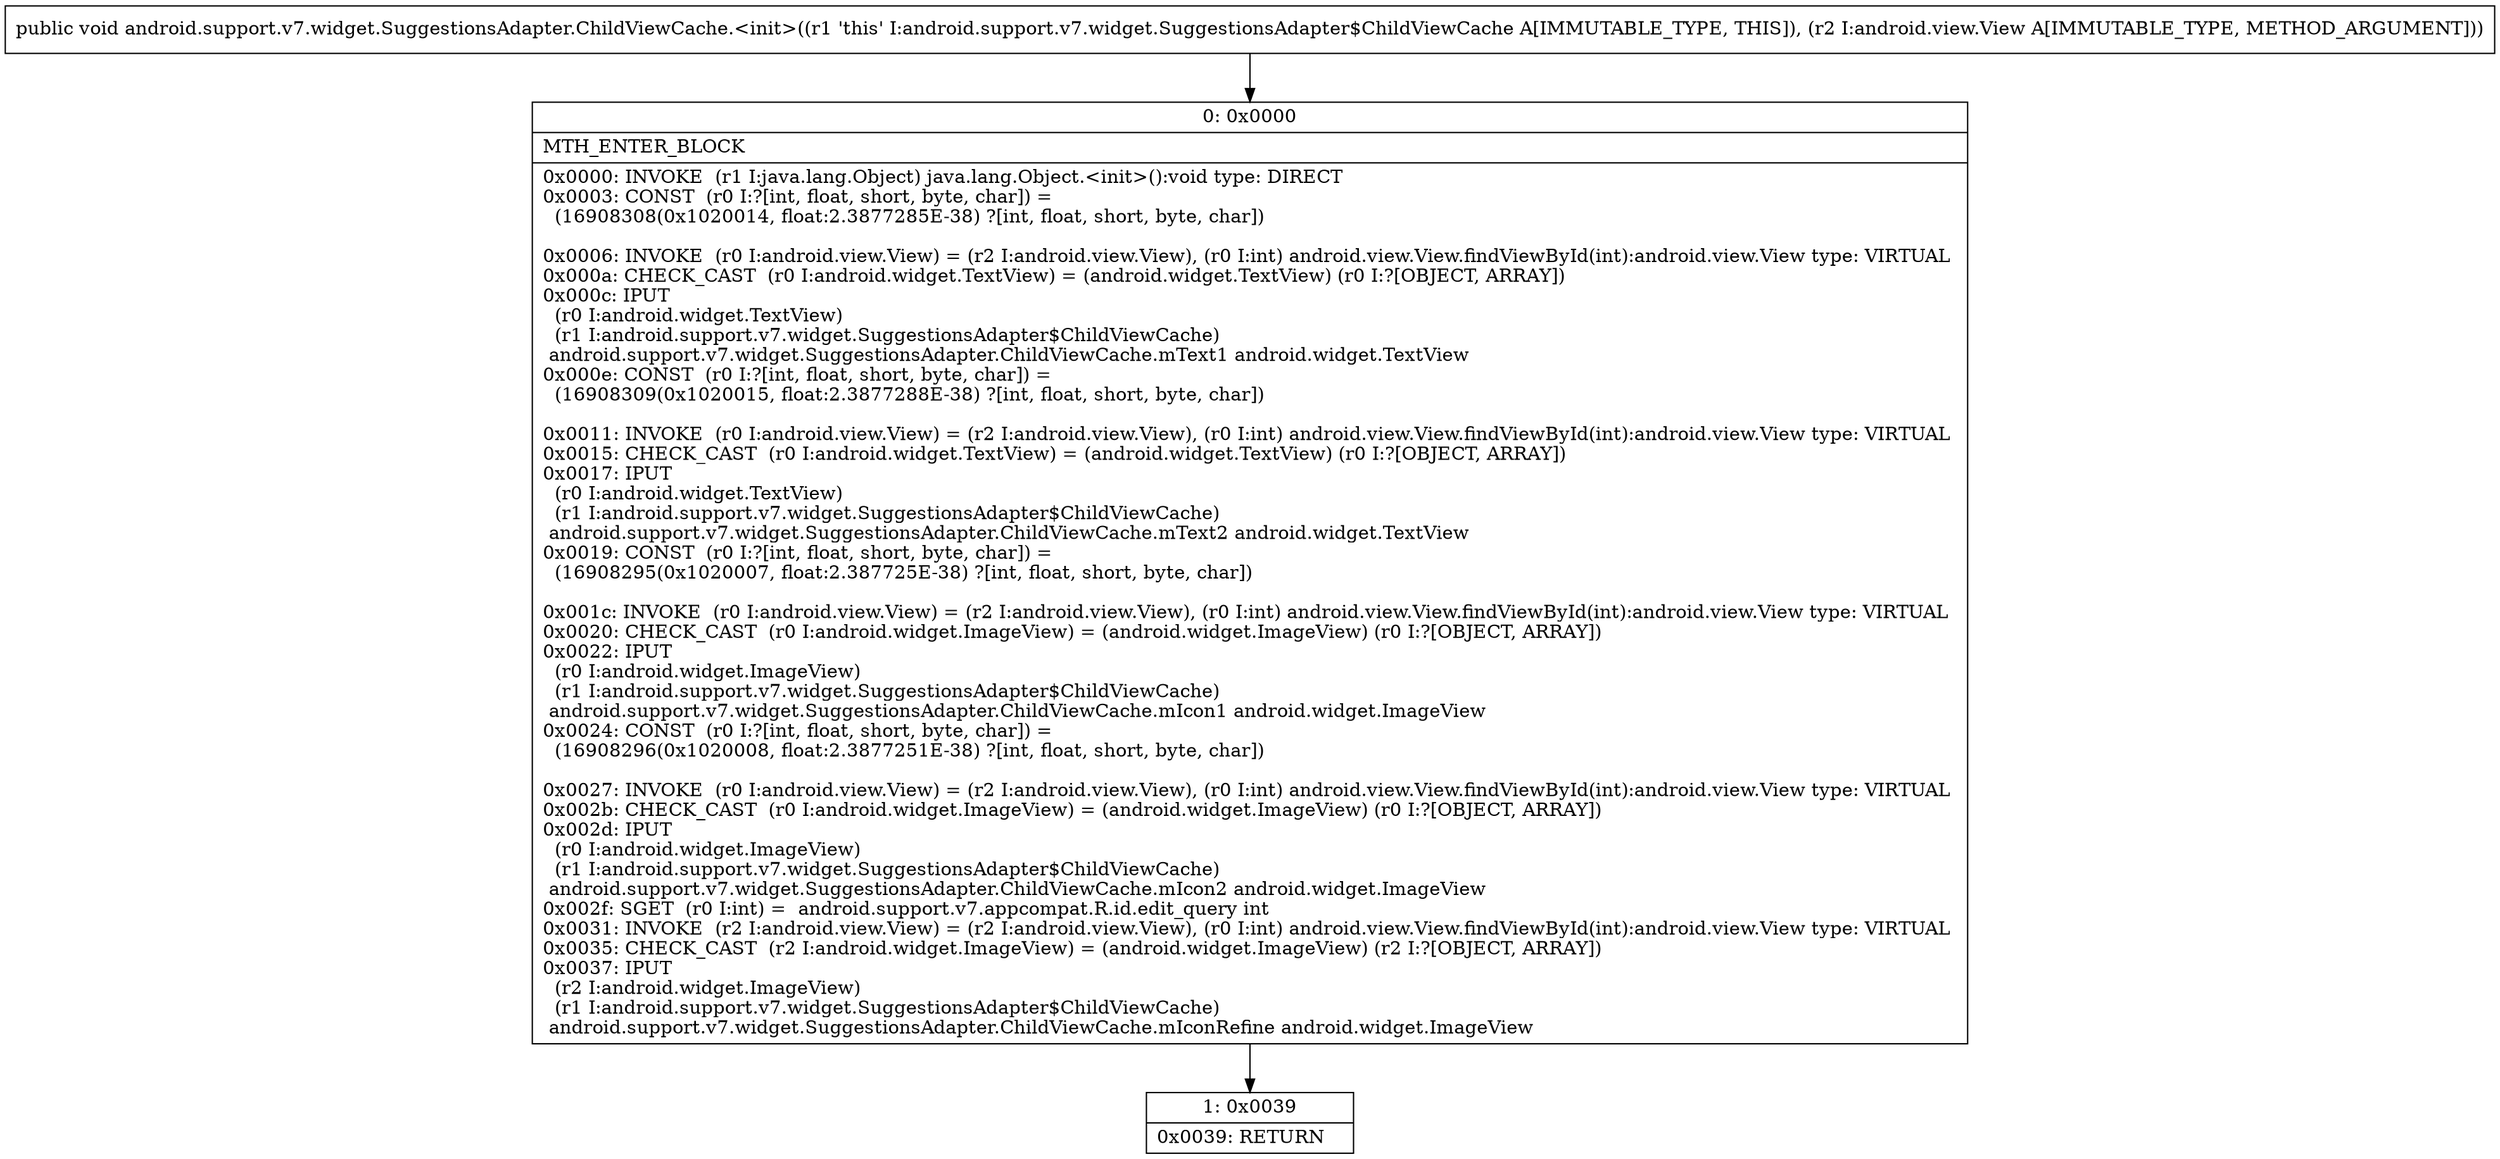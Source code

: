 digraph "CFG forandroid.support.v7.widget.SuggestionsAdapter.ChildViewCache.\<init\>(Landroid\/view\/View;)V" {
Node_0 [shape=record,label="{0\:\ 0x0000|MTH_ENTER_BLOCK\l|0x0000: INVOKE  (r1 I:java.lang.Object) java.lang.Object.\<init\>():void type: DIRECT \l0x0003: CONST  (r0 I:?[int, float, short, byte, char]) = \l  (16908308(0x1020014, float:2.3877285E\-38) ?[int, float, short, byte, char])\l \l0x0006: INVOKE  (r0 I:android.view.View) = (r2 I:android.view.View), (r0 I:int) android.view.View.findViewById(int):android.view.View type: VIRTUAL \l0x000a: CHECK_CAST  (r0 I:android.widget.TextView) = (android.widget.TextView) (r0 I:?[OBJECT, ARRAY]) \l0x000c: IPUT  \l  (r0 I:android.widget.TextView)\l  (r1 I:android.support.v7.widget.SuggestionsAdapter$ChildViewCache)\l android.support.v7.widget.SuggestionsAdapter.ChildViewCache.mText1 android.widget.TextView \l0x000e: CONST  (r0 I:?[int, float, short, byte, char]) = \l  (16908309(0x1020015, float:2.3877288E\-38) ?[int, float, short, byte, char])\l \l0x0011: INVOKE  (r0 I:android.view.View) = (r2 I:android.view.View), (r0 I:int) android.view.View.findViewById(int):android.view.View type: VIRTUAL \l0x0015: CHECK_CAST  (r0 I:android.widget.TextView) = (android.widget.TextView) (r0 I:?[OBJECT, ARRAY]) \l0x0017: IPUT  \l  (r0 I:android.widget.TextView)\l  (r1 I:android.support.v7.widget.SuggestionsAdapter$ChildViewCache)\l android.support.v7.widget.SuggestionsAdapter.ChildViewCache.mText2 android.widget.TextView \l0x0019: CONST  (r0 I:?[int, float, short, byte, char]) = \l  (16908295(0x1020007, float:2.387725E\-38) ?[int, float, short, byte, char])\l \l0x001c: INVOKE  (r0 I:android.view.View) = (r2 I:android.view.View), (r0 I:int) android.view.View.findViewById(int):android.view.View type: VIRTUAL \l0x0020: CHECK_CAST  (r0 I:android.widget.ImageView) = (android.widget.ImageView) (r0 I:?[OBJECT, ARRAY]) \l0x0022: IPUT  \l  (r0 I:android.widget.ImageView)\l  (r1 I:android.support.v7.widget.SuggestionsAdapter$ChildViewCache)\l android.support.v7.widget.SuggestionsAdapter.ChildViewCache.mIcon1 android.widget.ImageView \l0x0024: CONST  (r0 I:?[int, float, short, byte, char]) = \l  (16908296(0x1020008, float:2.3877251E\-38) ?[int, float, short, byte, char])\l \l0x0027: INVOKE  (r0 I:android.view.View) = (r2 I:android.view.View), (r0 I:int) android.view.View.findViewById(int):android.view.View type: VIRTUAL \l0x002b: CHECK_CAST  (r0 I:android.widget.ImageView) = (android.widget.ImageView) (r0 I:?[OBJECT, ARRAY]) \l0x002d: IPUT  \l  (r0 I:android.widget.ImageView)\l  (r1 I:android.support.v7.widget.SuggestionsAdapter$ChildViewCache)\l android.support.v7.widget.SuggestionsAdapter.ChildViewCache.mIcon2 android.widget.ImageView \l0x002f: SGET  (r0 I:int) =  android.support.v7.appcompat.R.id.edit_query int \l0x0031: INVOKE  (r2 I:android.view.View) = (r2 I:android.view.View), (r0 I:int) android.view.View.findViewById(int):android.view.View type: VIRTUAL \l0x0035: CHECK_CAST  (r2 I:android.widget.ImageView) = (android.widget.ImageView) (r2 I:?[OBJECT, ARRAY]) \l0x0037: IPUT  \l  (r2 I:android.widget.ImageView)\l  (r1 I:android.support.v7.widget.SuggestionsAdapter$ChildViewCache)\l android.support.v7.widget.SuggestionsAdapter.ChildViewCache.mIconRefine android.widget.ImageView \l}"];
Node_1 [shape=record,label="{1\:\ 0x0039|0x0039: RETURN   \l}"];
MethodNode[shape=record,label="{public void android.support.v7.widget.SuggestionsAdapter.ChildViewCache.\<init\>((r1 'this' I:android.support.v7.widget.SuggestionsAdapter$ChildViewCache A[IMMUTABLE_TYPE, THIS]), (r2 I:android.view.View A[IMMUTABLE_TYPE, METHOD_ARGUMENT])) }"];
MethodNode -> Node_0;
Node_0 -> Node_1;
}

